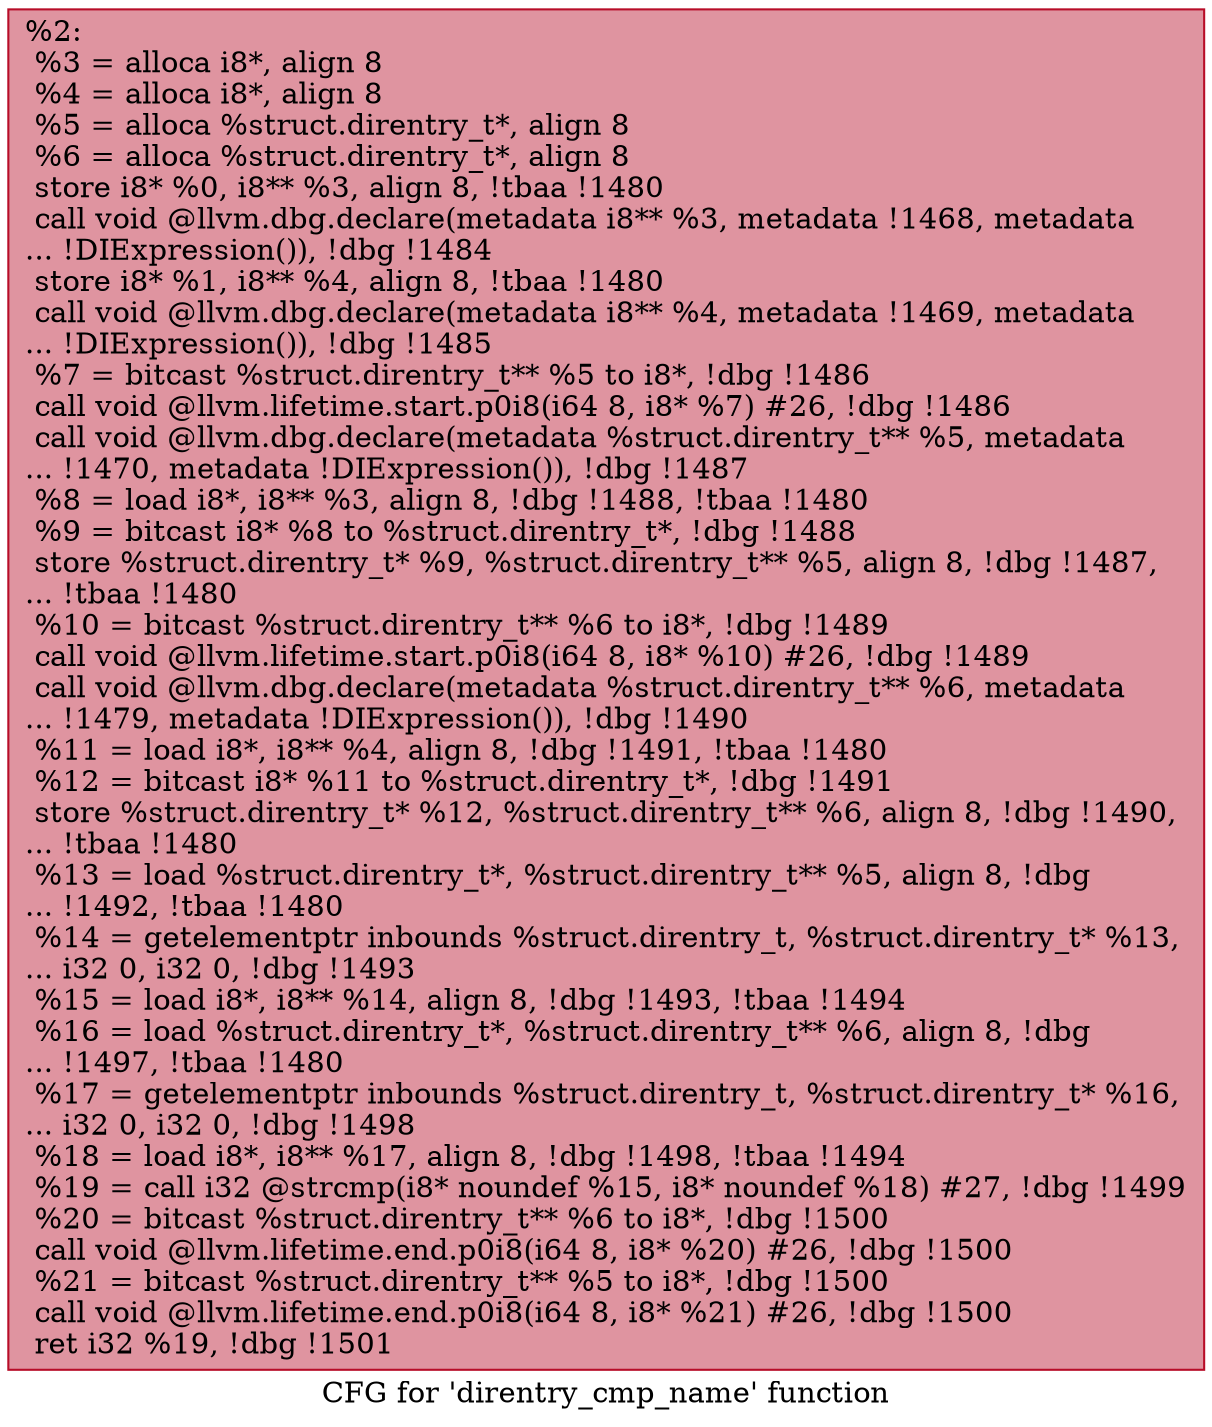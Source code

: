 digraph "CFG for 'direntry_cmp_name' function" {
	label="CFG for 'direntry_cmp_name' function";

	Node0x1141120 [shape=record,color="#b70d28ff", style=filled, fillcolor="#b70d2870",label="{%2:\l  %3 = alloca i8*, align 8\l  %4 = alloca i8*, align 8\l  %5 = alloca %struct.direntry_t*, align 8\l  %6 = alloca %struct.direntry_t*, align 8\l  store i8* %0, i8** %3, align 8, !tbaa !1480\l  call void @llvm.dbg.declare(metadata i8** %3, metadata !1468, metadata\l... !DIExpression()), !dbg !1484\l  store i8* %1, i8** %4, align 8, !tbaa !1480\l  call void @llvm.dbg.declare(metadata i8** %4, metadata !1469, metadata\l... !DIExpression()), !dbg !1485\l  %7 = bitcast %struct.direntry_t** %5 to i8*, !dbg !1486\l  call void @llvm.lifetime.start.p0i8(i64 8, i8* %7) #26, !dbg !1486\l  call void @llvm.dbg.declare(metadata %struct.direntry_t** %5, metadata\l... !1470, metadata !DIExpression()), !dbg !1487\l  %8 = load i8*, i8** %3, align 8, !dbg !1488, !tbaa !1480\l  %9 = bitcast i8* %8 to %struct.direntry_t*, !dbg !1488\l  store %struct.direntry_t* %9, %struct.direntry_t** %5, align 8, !dbg !1487,\l... !tbaa !1480\l  %10 = bitcast %struct.direntry_t** %6 to i8*, !dbg !1489\l  call void @llvm.lifetime.start.p0i8(i64 8, i8* %10) #26, !dbg !1489\l  call void @llvm.dbg.declare(metadata %struct.direntry_t** %6, metadata\l... !1479, metadata !DIExpression()), !dbg !1490\l  %11 = load i8*, i8** %4, align 8, !dbg !1491, !tbaa !1480\l  %12 = bitcast i8* %11 to %struct.direntry_t*, !dbg !1491\l  store %struct.direntry_t* %12, %struct.direntry_t** %6, align 8, !dbg !1490,\l... !tbaa !1480\l  %13 = load %struct.direntry_t*, %struct.direntry_t** %5, align 8, !dbg\l... !1492, !tbaa !1480\l  %14 = getelementptr inbounds %struct.direntry_t, %struct.direntry_t* %13,\l... i32 0, i32 0, !dbg !1493\l  %15 = load i8*, i8** %14, align 8, !dbg !1493, !tbaa !1494\l  %16 = load %struct.direntry_t*, %struct.direntry_t** %6, align 8, !dbg\l... !1497, !tbaa !1480\l  %17 = getelementptr inbounds %struct.direntry_t, %struct.direntry_t* %16,\l... i32 0, i32 0, !dbg !1498\l  %18 = load i8*, i8** %17, align 8, !dbg !1498, !tbaa !1494\l  %19 = call i32 @strcmp(i8* noundef %15, i8* noundef %18) #27, !dbg !1499\l  %20 = bitcast %struct.direntry_t** %6 to i8*, !dbg !1500\l  call void @llvm.lifetime.end.p0i8(i64 8, i8* %20) #26, !dbg !1500\l  %21 = bitcast %struct.direntry_t** %5 to i8*, !dbg !1500\l  call void @llvm.lifetime.end.p0i8(i64 8, i8* %21) #26, !dbg !1500\l  ret i32 %19, !dbg !1501\l}"];
}
